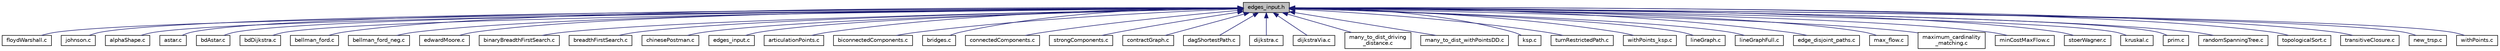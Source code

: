 digraph "edges_input.h"
{
  edge [fontname="Helvetica",fontsize="10",labelfontname="Helvetica",labelfontsize="10"];
  node [fontname="Helvetica",fontsize="10",shape=record];
  Node9 [label="edges_input.h",height=0.2,width=0.4,color="black", fillcolor="grey75", style="filled", fontcolor="black"];
  Node9 -> Node10 [dir="back",color="midnightblue",fontsize="10",style="solid",fontname="Helvetica"];
  Node10 [label="floydWarshall.c",height=0.2,width=0.4,color="black", fillcolor="white", style="filled",URL="$floydWarshall_8c.html"];
  Node9 -> Node11 [dir="back",color="midnightblue",fontsize="10",style="solid",fontname="Helvetica"];
  Node11 [label="johnson.c",height=0.2,width=0.4,color="black", fillcolor="white", style="filled",URL="$johnson_8c.html"];
  Node9 -> Node12 [dir="back",color="midnightblue",fontsize="10",style="solid",fontname="Helvetica"];
  Node12 [label="alphaShape.c",height=0.2,width=0.4,color="black", fillcolor="white", style="filled",URL="$alphaShape_8c.html"];
  Node9 -> Node13 [dir="back",color="midnightblue",fontsize="10",style="solid",fontname="Helvetica"];
  Node13 [label="astar.c",height=0.2,width=0.4,color="black", fillcolor="white", style="filled",URL="$astar_8c.html"];
  Node9 -> Node14 [dir="back",color="midnightblue",fontsize="10",style="solid",fontname="Helvetica"];
  Node14 [label="bdAstar.c",height=0.2,width=0.4,color="black", fillcolor="white", style="filled",URL="$bdAstar_8c.html"];
  Node9 -> Node15 [dir="back",color="midnightblue",fontsize="10",style="solid",fontname="Helvetica"];
  Node15 [label="bdDijkstra.c",height=0.2,width=0.4,color="black", fillcolor="white", style="filled",URL="$bdDijkstra_8c.html"];
  Node9 -> Node16 [dir="back",color="midnightblue",fontsize="10",style="solid",fontname="Helvetica"];
  Node16 [label="bellman_ford.c",height=0.2,width=0.4,color="black", fillcolor="white", style="filled",URL="$bellman__ford_8c.html"];
  Node9 -> Node17 [dir="back",color="midnightblue",fontsize="10",style="solid",fontname="Helvetica"];
  Node17 [label="bellman_ford_neg.c",height=0.2,width=0.4,color="black", fillcolor="white", style="filled",URL="$bellman__ford__neg_8c.html"];
  Node9 -> Node18 [dir="back",color="midnightblue",fontsize="10",style="solid",fontname="Helvetica"];
  Node18 [label="edwardMoore.c",height=0.2,width=0.4,color="black", fillcolor="white", style="filled",URL="$edwardMoore_8c.html"];
  Node9 -> Node19 [dir="back",color="midnightblue",fontsize="10",style="solid",fontname="Helvetica"];
  Node19 [label="binaryBreadthFirstSearch.c",height=0.2,width=0.4,color="black", fillcolor="white", style="filled",URL="$binaryBreadthFirstSearch_8c.html"];
  Node9 -> Node20 [dir="back",color="midnightblue",fontsize="10",style="solid",fontname="Helvetica"];
  Node20 [label="breadthFirstSearch.c",height=0.2,width=0.4,color="black", fillcolor="white", style="filled",URL="$breadthFirstSearch_8c.html"];
  Node9 -> Node21 [dir="back",color="midnightblue",fontsize="10",style="solid",fontname="Helvetica"];
  Node21 [label="chinesePostman.c",height=0.2,width=0.4,color="black", fillcolor="white", style="filled",URL="$chinesePostman_8c.html"];
  Node9 -> Node22 [dir="back",color="midnightblue",fontsize="10",style="solid",fontname="Helvetica"];
  Node22 [label="edges_input.c",height=0.2,width=0.4,color="black", fillcolor="white", style="filled",URL="$edges__input_8c.html"];
  Node9 -> Node23 [dir="back",color="midnightblue",fontsize="10",style="solid",fontname="Helvetica"];
  Node23 [label="articulationPoints.c",height=0.2,width=0.4,color="black", fillcolor="white", style="filled",URL="$articulationPoints_8c.html"];
  Node9 -> Node24 [dir="back",color="midnightblue",fontsize="10",style="solid",fontname="Helvetica"];
  Node24 [label="biconnectedComponents.c",height=0.2,width=0.4,color="black", fillcolor="white", style="filled",URL="$biconnectedComponents_8c.html"];
  Node9 -> Node25 [dir="back",color="midnightblue",fontsize="10",style="solid",fontname="Helvetica"];
  Node25 [label="bridges.c",height=0.2,width=0.4,color="black", fillcolor="white", style="filled",URL="$bridges_8c.html"];
  Node9 -> Node26 [dir="back",color="midnightblue",fontsize="10",style="solid",fontname="Helvetica"];
  Node26 [label="connectedComponents.c",height=0.2,width=0.4,color="black", fillcolor="white", style="filled",URL="$connectedComponents_8c.html"];
  Node9 -> Node27 [dir="back",color="midnightblue",fontsize="10",style="solid",fontname="Helvetica"];
  Node27 [label="strongComponents.c",height=0.2,width=0.4,color="black", fillcolor="white", style="filled",URL="$strongComponents_8c.html"];
  Node9 -> Node28 [dir="back",color="midnightblue",fontsize="10",style="solid",fontname="Helvetica"];
  Node28 [label="contractGraph.c",height=0.2,width=0.4,color="black", fillcolor="white", style="filled",URL="$contractGraph_8c.html"];
  Node9 -> Node29 [dir="back",color="midnightblue",fontsize="10",style="solid",fontname="Helvetica"];
  Node29 [label="dagShortestPath.c",height=0.2,width=0.4,color="black", fillcolor="white", style="filled",URL="$dagShortestPath_8c.html"];
  Node9 -> Node30 [dir="back",color="midnightblue",fontsize="10",style="solid",fontname="Helvetica"];
  Node30 [label="dijkstra.c",height=0.2,width=0.4,color="black", fillcolor="white", style="filled",URL="$dijkstra_8c.html"];
  Node9 -> Node31 [dir="back",color="midnightblue",fontsize="10",style="solid",fontname="Helvetica"];
  Node31 [label="dijkstraVia.c",height=0.2,width=0.4,color="black", fillcolor="white", style="filled",URL="$dijkstraVia_8c.html"];
  Node9 -> Node32 [dir="back",color="midnightblue",fontsize="10",style="solid",fontname="Helvetica"];
  Node32 [label="many_to_dist_driving\l_distance.c",height=0.2,width=0.4,color="black", fillcolor="white", style="filled",URL="$many__to__dist__driving__distance_8c.html"];
  Node9 -> Node33 [dir="back",color="midnightblue",fontsize="10",style="solid",fontname="Helvetica"];
  Node33 [label="many_to_dist_withPointsDD.c",height=0.2,width=0.4,color="black", fillcolor="white", style="filled",URL="$many__to__dist__withPointsDD_8c.html"];
  Node9 -> Node34 [dir="back",color="midnightblue",fontsize="10",style="solid",fontname="Helvetica"];
  Node34 [label="ksp.c",height=0.2,width=0.4,color="black", fillcolor="white", style="filled",URL="$ksp_8c.html"];
  Node9 -> Node35 [dir="back",color="midnightblue",fontsize="10",style="solid",fontname="Helvetica"];
  Node35 [label="turnRestrictedPath.c",height=0.2,width=0.4,color="black", fillcolor="white", style="filled",URL="$turnRestrictedPath_8c.html"];
  Node9 -> Node36 [dir="back",color="midnightblue",fontsize="10",style="solid",fontname="Helvetica"];
  Node36 [label="withPoints_ksp.c",height=0.2,width=0.4,color="black", fillcolor="white", style="filled",URL="$withPoints__ksp_8c.html"];
  Node9 -> Node37 [dir="back",color="midnightblue",fontsize="10",style="solid",fontname="Helvetica"];
  Node37 [label="lineGraph.c",height=0.2,width=0.4,color="black", fillcolor="white", style="filled",URL="$lineGraph_8c.html",tooltip="Connecting code with postgres. "];
  Node9 -> Node38 [dir="back",color="midnightblue",fontsize="10",style="solid",fontname="Helvetica"];
  Node38 [label="lineGraphFull.c",height=0.2,width=0.4,color="black", fillcolor="white", style="filled",URL="$lineGraphFull_8c.html"];
  Node9 -> Node39 [dir="back",color="midnightblue",fontsize="10",style="solid",fontname="Helvetica"];
  Node39 [label="edge_disjoint_paths.c",height=0.2,width=0.4,color="black", fillcolor="white", style="filled",URL="$edge__disjoint__paths_8c.html"];
  Node9 -> Node40 [dir="back",color="midnightblue",fontsize="10",style="solid",fontname="Helvetica"];
  Node40 [label="max_flow.c",height=0.2,width=0.4,color="black", fillcolor="white", style="filled",URL="$max__flow_8c.html"];
  Node9 -> Node41 [dir="back",color="midnightblue",fontsize="10",style="solid",fontname="Helvetica"];
  Node41 [label="maximum_cardinality\l_matching.c",height=0.2,width=0.4,color="black", fillcolor="white", style="filled",URL="$maximum__cardinality__matching_8c.html"];
  Node9 -> Node42 [dir="back",color="midnightblue",fontsize="10",style="solid",fontname="Helvetica"];
  Node42 [label="minCostMaxFlow.c",height=0.2,width=0.4,color="black", fillcolor="white", style="filled",URL="$minCostMaxFlow_8c.html",tooltip="Connecting code with postgres. "];
  Node9 -> Node43 [dir="back",color="midnightblue",fontsize="10",style="solid",fontname="Helvetica"];
  Node43 [label="stoerWagner.c",height=0.2,width=0.4,color="black", fillcolor="white", style="filled",URL="$stoerWagner_8c.html"];
  Node9 -> Node44 [dir="back",color="midnightblue",fontsize="10",style="solid",fontname="Helvetica"];
  Node44 [label="kruskal.c",height=0.2,width=0.4,color="black", fillcolor="white", style="filled",URL="$kruskal_8c.html"];
  Node9 -> Node45 [dir="back",color="midnightblue",fontsize="10",style="solid",fontname="Helvetica"];
  Node45 [label="prim.c",height=0.2,width=0.4,color="black", fillcolor="white", style="filled",URL="$prim_8c.html"];
  Node9 -> Node46 [dir="back",color="midnightblue",fontsize="10",style="solid",fontname="Helvetica"];
  Node46 [label="randomSpanningTree.c",height=0.2,width=0.4,color="black", fillcolor="white", style="filled",URL="$randomSpanningTree_8c.html"];
  Node9 -> Node47 [dir="back",color="midnightblue",fontsize="10",style="solid",fontname="Helvetica"];
  Node47 [label="topologicalSort.c",height=0.2,width=0.4,color="black", fillcolor="white", style="filled",URL="$topologicalSort_8c.html"];
  Node9 -> Node48 [dir="back",color="midnightblue",fontsize="10",style="solid",fontname="Helvetica"];
  Node48 [label="transitiveClosure.c",height=0.2,width=0.4,color="black", fillcolor="white", style="filled",URL="$transitiveClosure_8c.html"];
  Node9 -> Node49 [dir="back",color="midnightblue",fontsize="10",style="solid",fontname="Helvetica"];
  Node49 [label="new_trsp.c",height=0.2,width=0.4,color="black", fillcolor="white", style="filled",URL="$new__trsp_8c.html"];
  Node9 -> Node50 [dir="back",color="midnightblue",fontsize="10",style="solid",fontname="Helvetica"];
  Node50 [label="withPoints.c",height=0.2,width=0.4,color="black", fillcolor="white", style="filled",URL="$withPoints_8c.html"];
}
